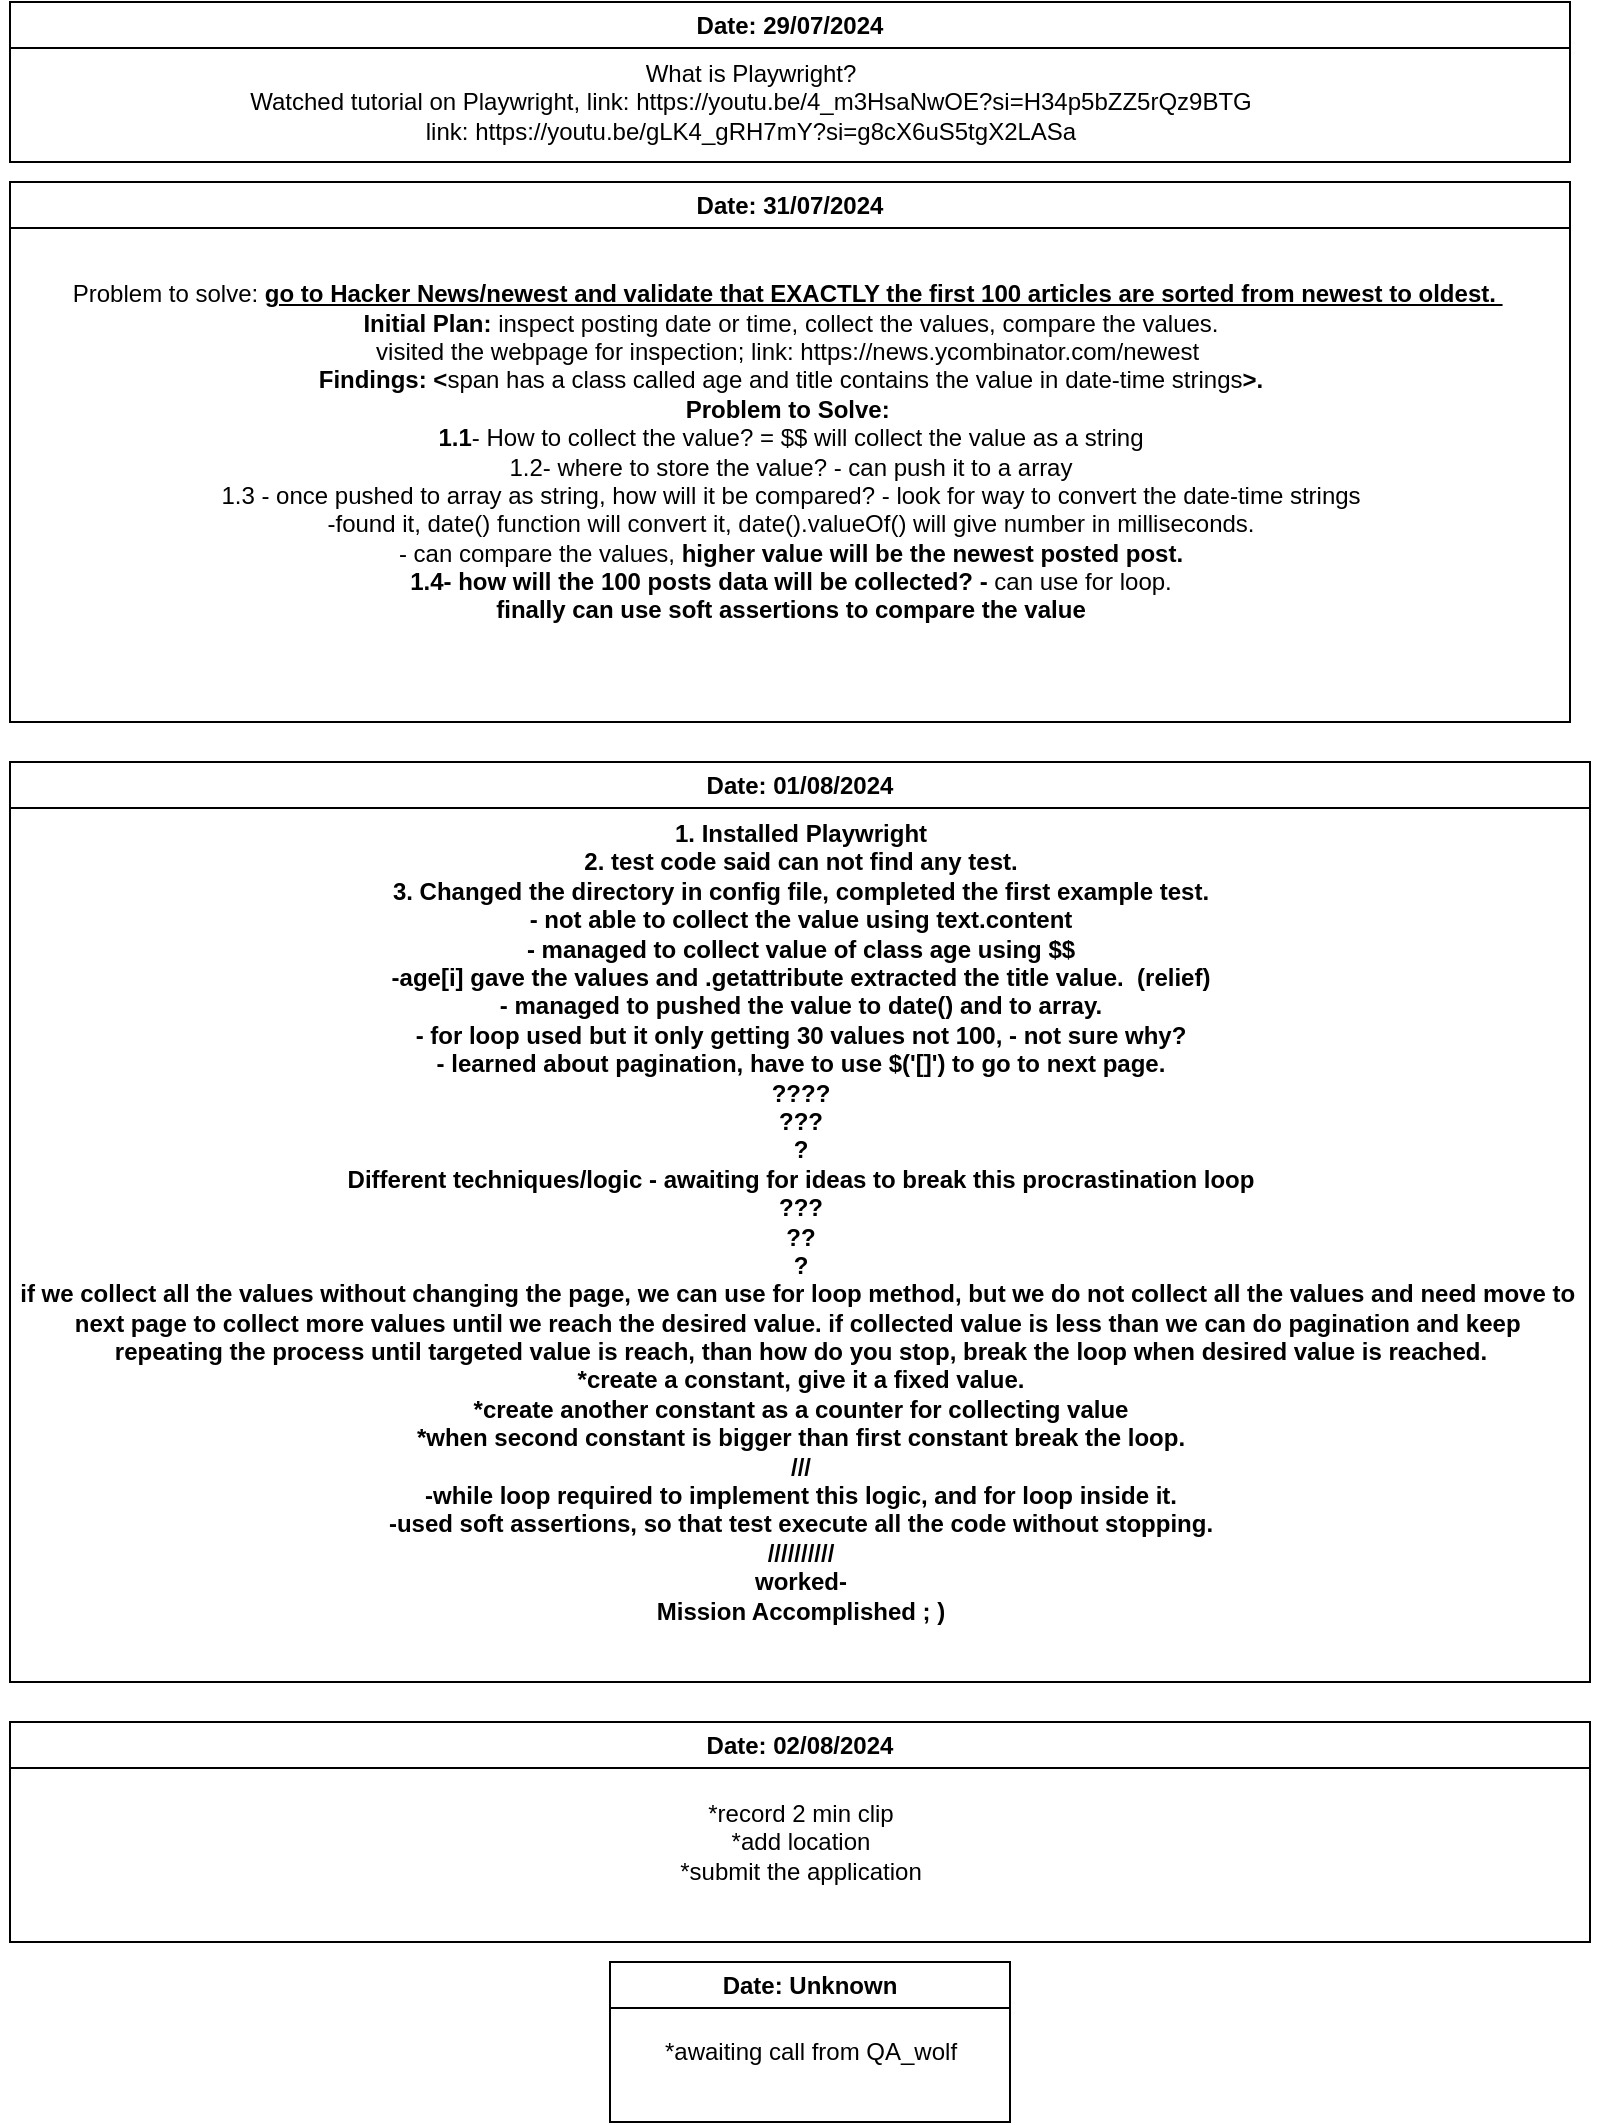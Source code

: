 <mxfile>
    <diagram id="mL3f5SEPEbb_VBXUwkMn" name="Page-1">
        <mxGraphModel dx="2290" dy="1948" grid="1" gridSize="10" guides="1" tooltips="1" connect="1" arrows="1" fold="1" page="1" pageScale="1" pageWidth="850" pageHeight="1100" math="0" shadow="0">
            <root>
                <mxCell id="0"/>
                <mxCell id="1" parent="0"/>
                <mxCell id="2" value="Date: 29/07/2024" style="swimlane;whiteSpace=wrap;html=1;" vertex="1" parent="1">
                    <mxGeometry x="30" y="30" width="780" height="80" as="geometry"/>
                </mxCell>
                <mxCell id="3" value="What is Playwright?&lt;div&gt;Watched tutorial on Playwright, link:&amp;nbsp;https://youtu.be/4_m3HsaNwOE?si=H34p5bZZ5rQz9BTG&lt;/div&gt;&lt;div&gt;link:&amp;nbsp;https://youtu.be/gLK4_gRH7mY?si=g8cX6uS5tgX2LASa&lt;/div&gt;" style="text;html=1;align=center;verticalAlign=middle;resizable=0;points=[];autosize=1;strokeColor=none;fillColor=none;" vertex="1" parent="2">
                    <mxGeometry x="110" y="20" width="520" height="60" as="geometry"/>
                </mxCell>
                <mxCell id="4" value="Date: 31/07/2024" style="swimlane;whiteSpace=wrap;html=1;" vertex="1" parent="1">
                    <mxGeometry x="30" y="120" width="780" height="270" as="geometry"/>
                </mxCell>
                <mxCell id="5" value="&lt;div&gt;Problem to solve:&amp;nbsp;&lt;b&gt;&lt;u&gt;go to Hacker News/newest and validate that EXACTLY the first 100 articles are sorted from newest to oldest.&amp;nbsp;&lt;/u&gt;&amp;nbsp;&lt;/b&gt;&lt;/div&gt;&lt;div&gt;&lt;b&gt;Initial Plan: &lt;/b&gt;inspect posting date or time, collect the values, compare the values.&lt;/div&gt;visited the webpage for inspection; link:&amp;nbsp;https://news.ycombinator.com/newest&amp;nbsp;&lt;div&gt;&lt;b&gt;Findings: &amp;lt;&lt;/b&gt;span has a class called age and title contains the value in date-time strings&lt;b&gt;&amp;gt;.&lt;/b&gt;&lt;/div&gt;&lt;div&gt;&lt;b&gt;Problem to Solve:&amp;nbsp;&lt;/b&gt;&lt;/div&gt;&lt;div&gt;&lt;b&gt;1.1&lt;/b&gt;-&lt;b&gt;&amp;nbsp;&lt;/b&gt;How to collect the value? = $$ will collect the value as a string&lt;/div&gt;&lt;div&gt;&lt;span style=&quot;background-color: initial;&quot;&gt;1.2- where to store the value? - can push it to a array&lt;/span&gt;&lt;/div&gt;&lt;div&gt;&lt;span style=&quot;background-color: initial;&quot;&gt;1.3 - once pushed to array as string, how will it be compared? - look for way to convert the date-time strings&lt;/span&gt;&lt;/div&gt;&lt;div&gt;&lt;span style=&quot;background-color: initial;&quot;&gt;-found it, date() function will convert it, date().valueOf() will give number in milliseconds.&lt;/span&gt;&lt;/div&gt;&lt;div&gt;&lt;span style=&quot;background-color: initial;&quot;&gt;- can compare the values, &lt;b&gt;higher value will be the newest posted post.&lt;/b&gt;&lt;/span&gt;&lt;/div&gt;&lt;div&gt;&lt;span style=&quot;background-color: initial;&quot;&gt;&lt;b&gt;1.4- how will the 100 posts data will be collected? - &lt;/b&gt;can use for loop.&lt;/span&gt;&lt;/div&gt;&lt;div&gt;&lt;b&gt;finally can use soft assertions to compare the value&lt;/b&gt;&lt;/div&gt;" style="text;html=1;align=center;verticalAlign=middle;resizable=0;points=[];autosize=1;strokeColor=none;fillColor=none;" vertex="1" parent="4">
                    <mxGeometry x="20" y="40" width="740" height="190" as="geometry"/>
                </mxCell>
                <mxCell id="6" value="Date: 01/08/2024" style="swimlane;whiteSpace=wrap;html=1;" vertex="1" parent="1">
                    <mxGeometry x="30" y="410" width="790" height="460" as="geometry"/>
                </mxCell>
                <mxCell id="7" value="&lt;b&gt;1. Installed Playwright&lt;/b&gt;&lt;div&gt;&lt;b&gt;2. test code said can not find any test.&lt;/b&gt;&lt;/div&gt;&lt;div&gt;&lt;b&gt;3. Changed the directory in config file, completed the first example test.&lt;/b&gt;&lt;/div&gt;&lt;div&gt;&lt;b&gt;- not able to collect the value using text.content&lt;/b&gt;&lt;/div&gt;&lt;div&gt;&lt;b&gt;- managed to collect value of class age using $$&lt;/b&gt;&lt;/div&gt;&lt;div&gt;&lt;b&gt;-age[i] gave the values and .getattribute extracted the title value.&amp;nbsp; (relief)&lt;/b&gt;&lt;/div&gt;&lt;div&gt;&lt;b&gt;- managed to pushed the value to date() and to array.&lt;/b&gt;&lt;/div&gt;&lt;div&gt;&lt;b&gt;- for loop used but it only getting 30 values not 100, - not sure why?&lt;/b&gt;&lt;/div&gt;&lt;div&gt;&lt;b&gt;- learned about pagination, have to use $('[]') to go to next page.&lt;/b&gt;&lt;/div&gt;&lt;div&gt;&lt;b&gt;????&lt;/b&gt;&lt;/div&gt;&lt;div&gt;&lt;b&gt;???&lt;/b&gt;&lt;/div&gt;&lt;div&gt;&lt;b&gt;?&lt;/b&gt;&lt;/div&gt;&lt;div&gt;&lt;b&gt;Different techniques/logic - awaiting for ideas to break this procrastination loop&lt;/b&gt;&lt;/div&gt;&lt;div&gt;&lt;b&gt;???&lt;/b&gt;&lt;/div&gt;&lt;div&gt;&lt;b&gt;??&lt;/b&gt;&lt;/div&gt;&lt;div&gt;&lt;b&gt;?&lt;/b&gt;&lt;/div&gt;&lt;div&gt;&lt;b&gt;if we collect all the values without changing the page, we can use for loop method, but we do not collect all the values and need move to&amp;nbsp;&lt;/b&gt;&lt;/div&gt;&lt;div&gt;&lt;b&gt;next page to collect more values until we reach the desired value. if collected value is less than we can do pagination and keep&amp;nbsp;&lt;/b&gt;&lt;/div&gt;&lt;div&gt;&lt;b&gt;repeating the process until targeted value is reach, than how do you stop, break the loop when desired value is reached.&lt;/b&gt;&lt;/div&gt;&lt;div&gt;&lt;b&gt;*create a constant, give it a fixed value.&lt;/b&gt;&lt;/div&gt;&lt;div&gt;&lt;b&gt;*create another constant as a counter for collecting value&lt;/b&gt;&lt;/div&gt;&lt;div&gt;&lt;b&gt;*when second constant is bigger than first constant break the loop.&lt;/b&gt;&lt;/div&gt;&lt;div&gt;&lt;b&gt;///&lt;/b&gt;&lt;/div&gt;&lt;div&gt;&lt;b&gt;-while loop required to implement this logic, and for loop inside it.&lt;/b&gt;&lt;/div&gt;&lt;div&gt;&lt;b&gt;-used soft assertions, so that test execute all the code without stopping.&lt;/b&gt;&lt;/div&gt;&lt;div&gt;&lt;b&gt;//////////&lt;/b&gt;&lt;/div&gt;&lt;div&gt;&lt;b&gt;worked-&lt;/b&gt;&lt;/div&gt;&lt;div&gt;&lt;b&gt;Mission Accomplished ; )&lt;/b&gt;&lt;/div&gt;" style="text;html=1;align=center;verticalAlign=middle;resizable=0;points=[];autosize=1;strokeColor=none;fillColor=none;" vertex="1" parent="6">
                    <mxGeometry x="-5" y="20" width="800" height="420" as="geometry"/>
                </mxCell>
                <mxCell id="8" value="Date: 02/08/2024" style="swimlane;whiteSpace=wrap;html=1;" vertex="1" parent="1">
                    <mxGeometry x="30" y="890" width="790" height="110" as="geometry"/>
                </mxCell>
                <mxCell id="9" value="*record 2 min clip&lt;div&gt;*add location&lt;/div&gt;&lt;div&gt;*submit the application&lt;/div&gt;" style="text;html=1;align=center;verticalAlign=middle;resizable=0;points=[];autosize=1;strokeColor=none;fillColor=none;" vertex="1" parent="8">
                    <mxGeometry x="325" y="30" width="140" height="60" as="geometry"/>
                </mxCell>
                <mxCell id="10" value="Date: Unknown" style="swimlane;whiteSpace=wrap;html=1;" vertex="1" parent="1">
                    <mxGeometry x="330" y="1010" width="200" height="80" as="geometry"/>
                </mxCell>
                <mxCell id="11" value="*awaiting call from QA_wolf" style="text;html=1;align=center;verticalAlign=middle;resizable=0;points=[];autosize=1;strokeColor=none;fillColor=none;" vertex="1" parent="10">
                    <mxGeometry x="15" y="30" width="170" height="30" as="geometry"/>
                </mxCell>
            </root>
        </mxGraphModel>
    </diagram>
</mxfile>